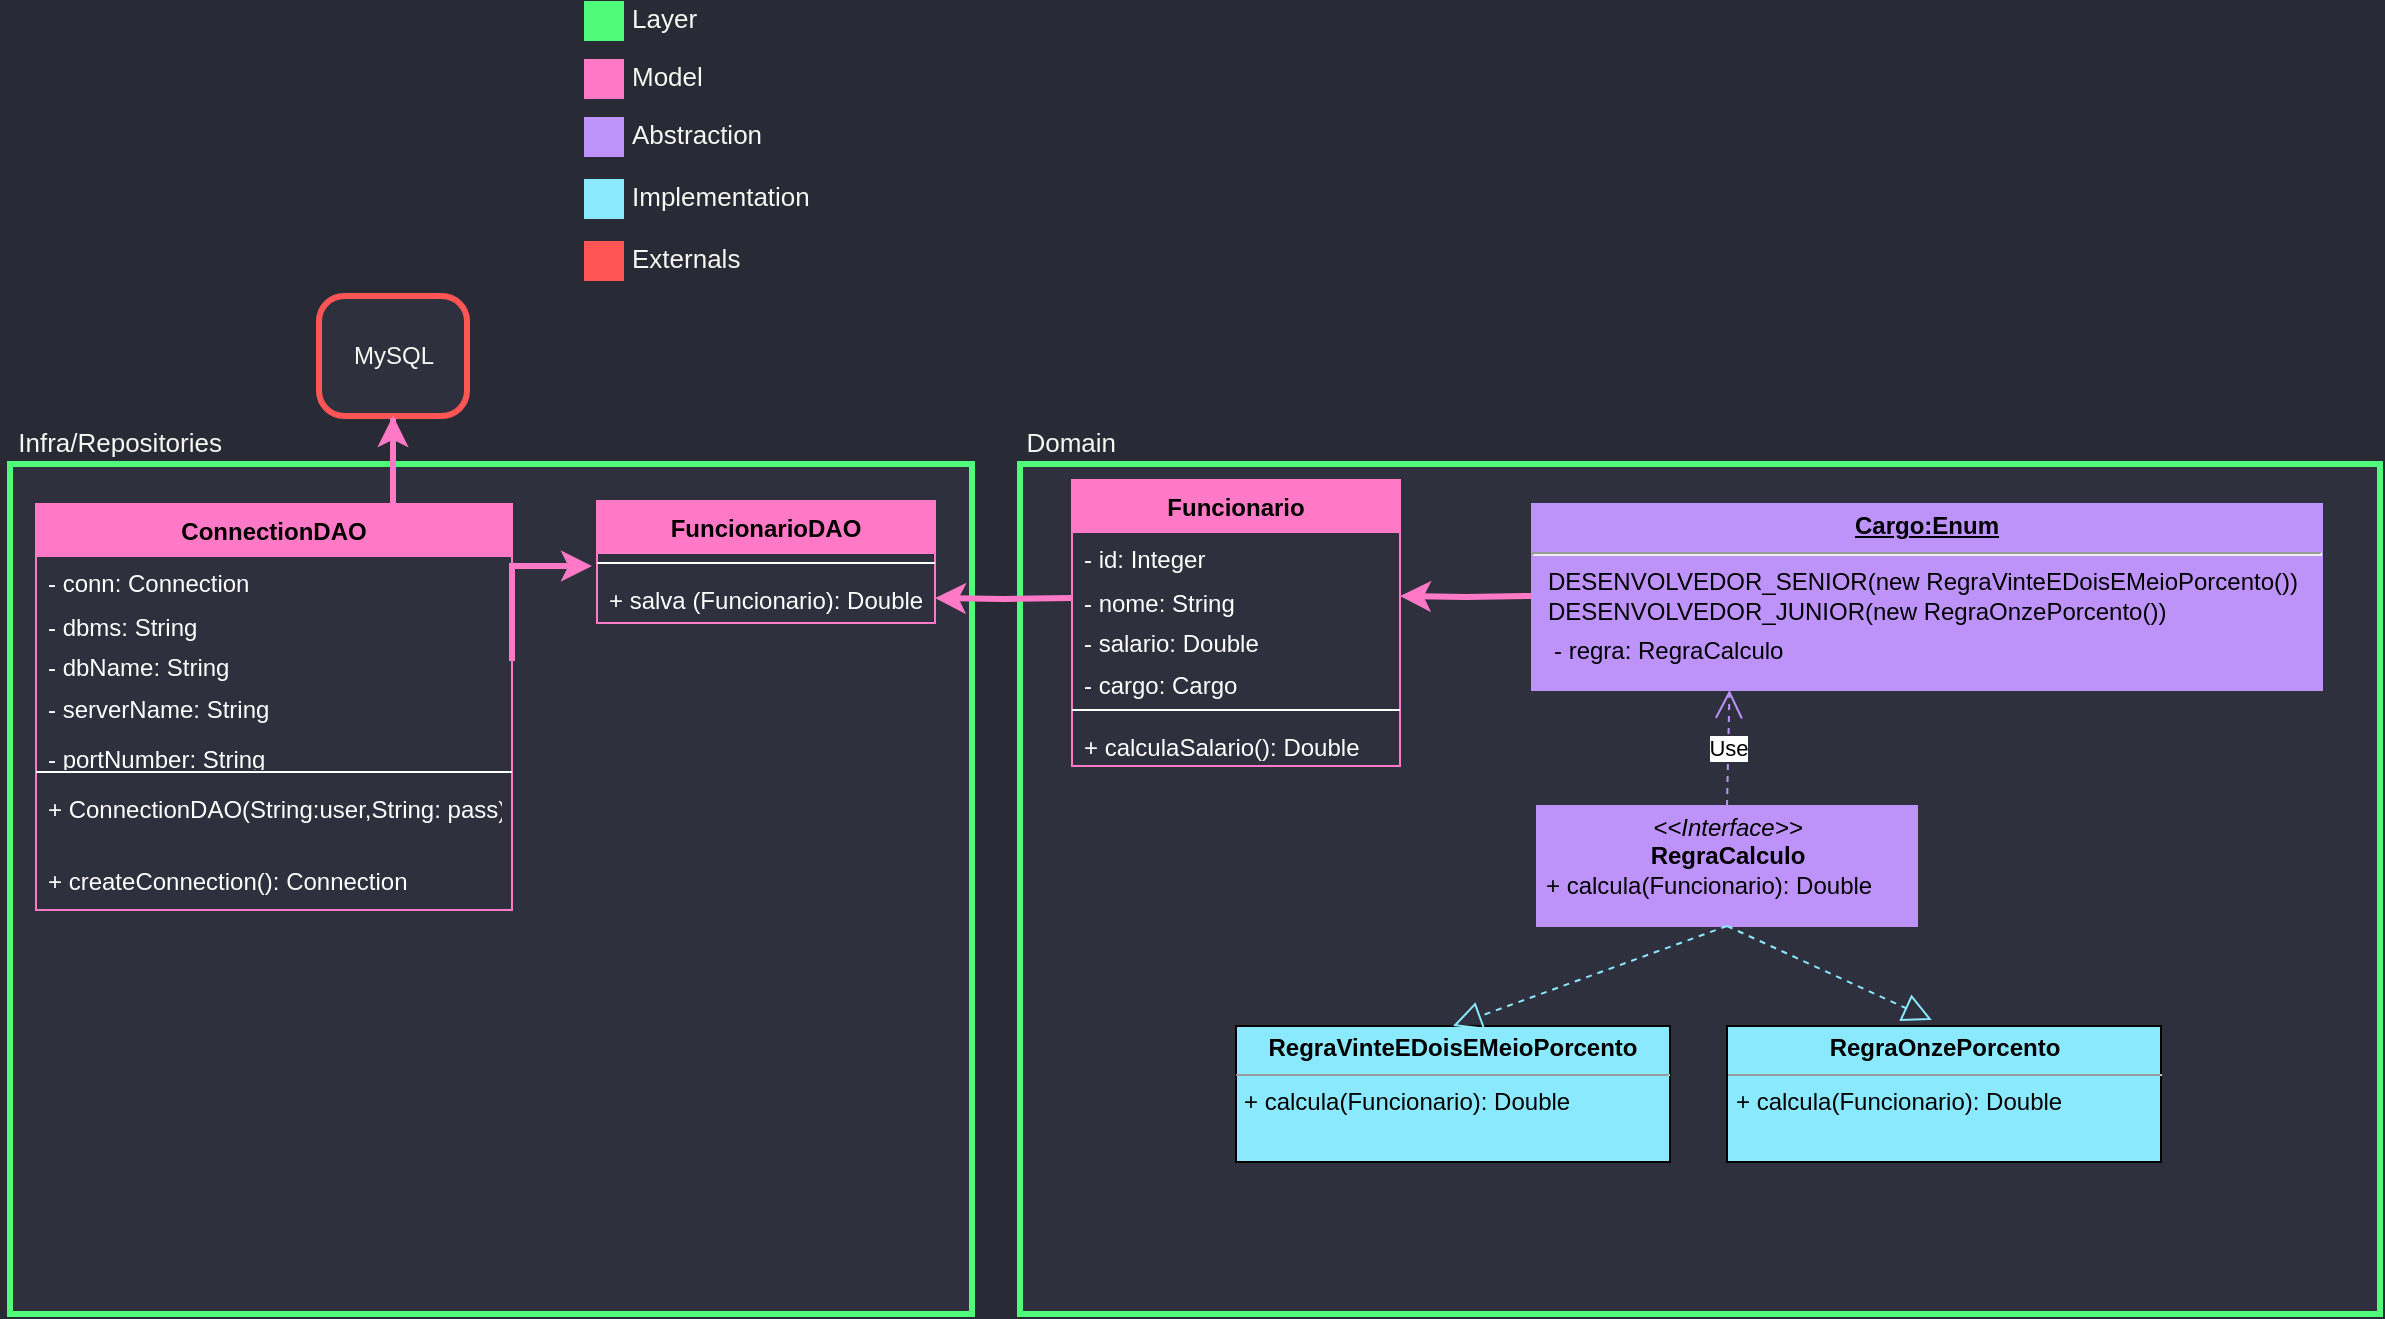 <mxfile version="12.2.4" pages="1"><diagram id="xk0LYboaFIT9QmwzVqD-" name="Page-1"><mxGraphModel dx="1989" dy="1162" grid="0" gridSize="10" guides="1" tooltips="1" connect="1" arrows="1" fold="1" page="0" pageScale="1" pageWidth="827" pageHeight="1169" background="#282A36" math="0" shadow="0"><root><mxCell id="0"/><mxCell id="1" parent="0"/><mxCell id="69" value="" style="rounded=0;whiteSpace=wrap;html=1;strokeColor=none;strokeWidth=3;fillColor=#FF79C6;fontSize=13;fontColor=#F8F8F2;align=right;" parent="1" vertex="1"><mxGeometry x="-473" y="-136.5" width="20" height="20" as="geometry"/></mxCell><mxCell id="70" value="Model" style="text;html=1;resizable=0;points=[];autosize=1;align=left;verticalAlign=middle;spacingTop=-4;fontSize=13;fontColor=#F8F8F2;" parent="1" vertex="1"><mxGeometry x="-451" y="-134.5" width="45" height="16" as="geometry"/></mxCell><mxCell id="71" value="" style="rounded=0;whiteSpace=wrap;html=1;strokeColor=none;strokeWidth=3;fillColor=#BD93F9;fontSize=13;fontColor=#F8F8F2;align=right;" parent="1" vertex="1"><mxGeometry x="-473" y="-107.5" width="20" height="20" as="geometry"/></mxCell><mxCell id="72" value="Abstraction" style="text;html=1;resizable=0;points=[];autosize=1;align=left;verticalAlign=middle;spacingTop=-4;fontSize=13;fontColor=#F8F8F2;" parent="1" vertex="1"><mxGeometry x="-451" y="-105.5" width="75" height="16" as="geometry"/></mxCell><mxCell id="73" value="" style="rounded=0;whiteSpace=wrap;html=1;strokeColor=none;strokeWidth=3;fillColor=#8BE9FD;fontSize=13;fontColor=#F8F8F2;align=right;" parent="1" vertex="1"><mxGeometry x="-473" y="-76.5" width="20" height="20" as="geometry"/></mxCell><mxCell id="74" value="Implementation" style="text;html=1;resizable=0;points=[];autosize=1;align=left;verticalAlign=middle;spacingTop=-4;fontSize=13;fontColor=#F8F8F2;" parent="1" vertex="1"><mxGeometry x="-451" y="-74.5" width="99" height="16" as="geometry"/></mxCell><mxCell id="75" value="" style="rounded=0;whiteSpace=wrap;html=1;strokeColor=none;strokeWidth=3;fillColor=#50FA7B;fontSize=13;fontColor=#F8F8F2;align=right;" parent="1" vertex="1"><mxGeometry x="-473" y="-165.5" width="20" height="20" as="geometry"/></mxCell><mxCell id="76" value="Layer" style="text;html=1;resizable=0;points=[];autosize=1;align=left;verticalAlign=middle;spacingTop=-4;fontSize=13;fontColor=#F8F8F2;" parent="1" vertex="1"><mxGeometry x="-451" y="-163.5" width="43" height="16" as="geometry"/></mxCell><mxCell id="113" value="" style="rounded=0;whiteSpace=wrap;html=1;strokeColor=none;strokeWidth=3;fillColor=#FF5555;fontSize=13;fontColor=#F8F8F2;align=right;" parent="1" vertex="1"><mxGeometry x="-473" y="-45.5" width="20" height="20" as="geometry"/></mxCell><mxCell id="114" value="Externals" style="text;html=1;resizable=0;points=[];autosize=1;align=left;verticalAlign=middle;spacingTop=-4;fontSize=13;fontColor=#F8F8F2;" parent="1" vertex="1"><mxGeometry x="-451" y="-43.5" width="64" height="16" as="geometry"/></mxCell><mxCell id="153" style="edgeStyle=orthogonalEdgeStyle;rounded=0;orthogonalLoop=1;jettySize=auto;html=1;exitX=0;exitY=0.5;exitDx=0;exitDy=0;entryX=1;entryY=0.5;entryDx=0;entryDy=0;fontSize=13;fontColor=#F8F8F2;strokeWidth=2;strokeColor=#BD93F9;" parent="1" edge="1"><mxGeometry relative="1" as="geometry"><mxPoint x="-102" y="213" as="targetPoint"/></mxGeometry></mxCell><mxCell id="154" style="edgeStyle=orthogonalEdgeStyle;rounded=0;orthogonalLoop=1;jettySize=auto;html=1;exitX=1;exitY=0.5;exitDx=0;exitDy=0;entryX=0;entryY=0.5;entryDx=0;entryDy=0;strokeColor=#BD93F9;strokeWidth=2;fontSize=13;fontColor=#F8F8F2;" parent="1" edge="1"><mxGeometry relative="1" as="geometry"><mxPoint x="94" y="213" as="sourcePoint"/></mxGeometry></mxCell><mxCell id="190" value="" style="rounded=0;whiteSpace=wrap;html=1;strokeColor=#50FA7B;strokeWidth=3;fillColor=#2E303D;fontColor=#F8F8F2;" parent="1" vertex="1"><mxGeometry x="-255" y="66" width="680" height="425" as="geometry"/></mxCell><mxCell id="191" value="Domain" style="text;html=1;resizable=0;points=[];autosize=1;align=right;verticalAlign=bottom;spacingTop=-4;fontColor=#F8F8F2;fontSize=13;" parent="1" vertex="1"><mxGeometry x="-261.5" y="50" width="55" height="16" as="geometry"/></mxCell><mxCell id="211" value="Funcionario" style="swimlane;fontStyle=1;align=center;verticalAlign=top;childLayout=stackLayout;horizontal=1;startSize=26;horizontalStack=0;resizeParent=1;resizeParentMax=0;resizeLast=0;collapsible=1;marginBottom=0;strokeColor=#FF79C6;fillColor=#FF79C6;" parent="1" vertex="1"><mxGeometry x="-229" y="74" width="164" height="143" as="geometry"/></mxCell><mxCell id="212" value="- id: Integer" style="text;strokeColor=none;fillColor=none;align=left;verticalAlign=top;spacingLeft=4;spacingRight=4;overflow=hidden;rotatable=0;points=[[0,0.5],[1,0.5]];portConstraint=eastwest;fontStyle=0;fontColor=#FFFFFF;" parent="211" vertex="1"><mxGeometry y="26" width="164" height="22" as="geometry"/></mxCell><mxCell id="216" value="- nome: String" style="text;strokeColor=none;fillColor=none;align=left;verticalAlign=top;spacingLeft=4;spacingRight=4;overflow=hidden;rotatable=0;points=[[0,0.5],[1,0.5]];portConstraint=eastwest;fontStyle=0;fontColor=#FFFFFF;" parent="211" vertex="1"><mxGeometry y="48" width="164" height="20" as="geometry"/></mxCell><mxCell id="217" value="- salario: Double" style="text;strokeColor=none;fillColor=none;align=left;verticalAlign=top;spacingLeft=4;spacingRight=4;overflow=hidden;rotatable=0;points=[[0,0.5],[1,0.5]];portConstraint=eastwest;fontColor=#FFFFFF;" parent="211" vertex="1"><mxGeometry y="68" width="164" height="21" as="geometry"/></mxCell><mxCell id="218" value="- cargo: Cargo" style="text;strokeColor=none;fillColor=none;align=left;verticalAlign=top;spacingLeft=4;spacingRight=4;overflow=hidden;rotatable=0;points=[[0,0.5],[1,0.5]];portConstraint=eastwest;fontColor=#FFFFFF;" parent="211" vertex="1"><mxGeometry y="89" width="164" height="21" as="geometry"/></mxCell><mxCell id="213" value="" style="line;strokeWidth=1;fillColor=none;align=left;verticalAlign=middle;spacingTop=-1;spacingLeft=3;spacingRight=3;rotatable=0;labelPosition=right;points=[];portConstraint=eastwest;strokeColor=#FFFFFF;" parent="211" vertex="1"><mxGeometry y="110" width="164" height="10" as="geometry"/></mxCell><mxCell id="219" value="+ calculaSalario(): Double" style="text;strokeColor=none;fillColor=none;align=left;verticalAlign=top;spacingLeft=4;spacingRight=4;overflow=hidden;rotatable=0;points=[[0,0.5],[1,0.5]];portConstraint=eastwest;fontColor=#FFFFFF;" parent="211" vertex="1"><mxGeometry y="120" width="164" height="23" as="geometry"/></mxCell><mxCell id="227" value="&lt;p style=&quot;margin: 0px ; margin-top: 4px ; text-align: center ; text-decoration: underline&quot;&gt;&lt;b&gt;Cargo:Enum&lt;/b&gt;&lt;/p&gt;&lt;hr&gt;&lt;p style=&quot;margin: 0px ; margin-left: 8px&quot;&gt;DESENVOLVEDOR_SENIOR(new RegraVinteEDoisEMeioPorcento())&lt;br&gt;DESENVOLVEDOR_JUNIOR(new RegraOnzePorcento())&lt;br&gt;&lt;br&gt;&lt;/p&gt;" style="verticalAlign=top;align=left;overflow=fill;fontSize=12;fontFamily=Helvetica;html=1;strokeColor=#BD93F9;fillColor=#BD93F9;" parent="1" vertex="1"><mxGeometry x="1" y="86" width="395" height="93" as="geometry"/></mxCell><mxCell id="228" value="- regra: RegraCalculo" style="text;strokeColor=none;fillColor=none;align=left;verticalAlign=top;spacingLeft=4;spacingRight=4;overflow=hidden;rotatable=0;points=[[0,0.5],[1,0.5]];portConstraint=eastwest;fontColor=#000000;" parent="1" vertex="1"><mxGeometry x="6" y="145.5" width="164" height="21" as="geometry"/></mxCell><mxCell id="229" value="&lt;p style=&quot;margin: 0px ; margin-top: 4px ; text-align: center&quot;&gt;&lt;i&gt;&amp;lt;&amp;lt;Interface&amp;gt;&amp;gt;&lt;/i&gt;&lt;br&gt;&lt;b&gt;RegraCalculo&lt;/b&gt;&lt;/p&gt;&lt;p style=&quot;margin: 0px ; margin-left: 4px&quot;&gt;&lt;/p&gt;&lt;p style=&quot;margin: 0px ; margin-left: 4px&quot;&gt;+ calcula(Funcionario): Double&lt;br&gt;&lt;br&gt;&lt;/p&gt;" style="verticalAlign=top;align=left;overflow=fill;fontSize=12;fontFamily=Helvetica;html=1;strokeColor=#BD93F9;fillColor=#BD93F9;" parent="1" vertex="1"><mxGeometry x="3.5" y="237" width="190" height="60" as="geometry"/></mxCell><mxCell id="234" style="edgeStyle=orthogonalEdgeStyle;rounded=0;orthogonalLoop=1;jettySize=auto;html=1;entryX=1;entryY=0.5;entryDx=0;entryDy=0;strokeColor=#FF79C6;strokeWidth=3;" parent="1" target="216" edge="1"><mxGeometry relative="1" as="geometry"><mxPoint x="1" y="132" as="sourcePoint"/><mxPoint x="19" y="47" as="targetPoint"/><Array as="points"/></mxGeometry></mxCell><mxCell id="235" value="&lt;p style=&quot;margin: 0px ; margin-top: 4px ; text-align: center&quot;&gt;&lt;span style=&quot;text-align: left&quot;&gt;&lt;b&gt;RegraVinteEDoisEMeioPorcento&lt;/b&gt;&lt;/span&gt;&lt;br&gt;&lt;/p&gt;&lt;hr size=&quot;1&quot;&gt;&lt;p style=&quot;margin: 0px ; margin-left: 4px&quot;&gt;+ calcula(Funcionario): Double&lt;/p&gt;" style="verticalAlign=top;align=left;overflow=fill;fontSize=12;fontFamily=Helvetica;html=1;fillColor=#8BE9FD;" parent="1" vertex="1"><mxGeometry x="-147" y="347" width="217" height="68" as="geometry"/></mxCell><mxCell id="236" value="&lt;p style=&quot;margin: 0px ; margin-top: 4px ; text-align: center&quot;&gt;&lt;span style=&quot;text-align: left&quot;&gt;&lt;b&gt;RegraOnzePorcento&lt;/b&gt;&lt;/span&gt;&lt;br&gt;&lt;/p&gt;&lt;hr size=&quot;1&quot;&gt;&lt;p style=&quot;margin: 0px ; margin-left: 4px&quot;&gt;+ calcula(Funcionario): Double&lt;/p&gt;" style="verticalAlign=top;align=left;overflow=fill;fontSize=12;fontFamily=Helvetica;html=1;fillColor=#8BE9FD;" parent="1" vertex="1"><mxGeometry x="98.5" y="347" width="217" height="68" as="geometry"/></mxCell><mxCell id="237" value="Use" style="endArrow=open;endSize=12;dashed=1;html=1;exitX=0.5;exitY=0;exitDx=0;exitDy=0;entryX=0.25;entryY=1;entryDx=0;entryDy=0;strokeColor=#BD93F9;" parent="1" source="229" target="227" edge="1"><mxGeometry width="160" relative="1" as="geometry"><mxPoint x="-395" y="557" as="sourcePoint"/><mxPoint x="-235" y="557" as="targetPoint"/></mxGeometry></mxCell><mxCell id="238" value="" style="endArrow=block;dashed=1;endFill=0;endSize=12;html=1;strokeColor=#8BE9FD;exitX=0.5;exitY=1;exitDx=0;exitDy=0;entryX=0.5;entryY=0;entryDx=0;entryDy=0;" parent="1" source="229" target="235" edge="1"><mxGeometry width="160" relative="1" as="geometry"><mxPoint x="-395" y="557" as="sourcePoint"/><mxPoint x="-235" y="557" as="targetPoint"/></mxGeometry></mxCell><mxCell id="239" value="" style="endArrow=block;dashed=1;endFill=0;endSize=12;html=1;strokeColor=#8BE9FD;exitX=0.5;exitY=1;exitDx=0;exitDy=0;entryX=0.472;entryY=-0.044;entryDx=0;entryDy=0;entryPerimeter=0;" parent="1" source="229" target="236" edge="1"><mxGeometry width="160" relative="1" as="geometry"><mxPoint x="-395" y="513" as="sourcePoint"/><mxPoint x="-235" y="513" as="targetPoint"/></mxGeometry></mxCell><mxCell id="240" value="" style="rounded=0;whiteSpace=wrap;html=1;strokeColor=#50FA7B;strokeWidth=3;fillColor=#2E303D;fontColor=#F8F8F2;" parent="1" vertex="1"><mxGeometry x="-760" y="66" width="481" height="425" as="geometry"/></mxCell><mxCell id="241" value="Infra/Repositories" style="text;html=1;resizable=0;points=[];autosize=1;align=right;verticalAlign=bottom;spacingTop=-4;fontColor=#F8F8F2;fontSize=13;" parent="1" vertex="1"><mxGeometry x="-765" y="50" width="112" height="16" as="geometry"/></mxCell><mxCell id="242" value="ConnectionDAO" style="swimlane;fontStyle=1;align=center;verticalAlign=top;childLayout=stackLayout;horizontal=1;startSize=26;horizontalStack=0;resizeParent=1;resizeParentMax=0;resizeLast=0;collapsible=1;marginBottom=0;strokeColor=#FF79C6;fillColor=#FF79C6;" parent="1" vertex="1"><mxGeometry x="-747" y="86" width="238" height="203" as="geometry"/></mxCell><mxCell id="243" value="- conn: Connection" style="text;strokeColor=none;fillColor=none;align=left;verticalAlign=top;spacingLeft=4;spacingRight=4;overflow=hidden;rotatable=0;points=[[0,0.5],[1,0.5]];portConstraint=eastwest;fontStyle=0;fontColor=#FFFFFF;" parent="242" vertex="1"><mxGeometry y="26" width="238" height="22" as="geometry"/></mxCell><mxCell id="244" value="- dbms: String" style="text;strokeColor=none;fillColor=none;align=left;verticalAlign=top;spacingLeft=4;spacingRight=4;overflow=hidden;rotatable=0;points=[[0,0.5],[1,0.5]];portConstraint=eastwest;fontStyle=0;fontColor=#FFFFFF;" parent="242" vertex="1"><mxGeometry y="48" width="238" height="20" as="geometry"/></mxCell><mxCell id="245" value="- dbName: String" style="text;strokeColor=none;fillColor=none;align=left;verticalAlign=top;spacingLeft=4;spacingRight=4;overflow=hidden;rotatable=0;points=[[0,0.5],[1,0.5]];portConstraint=eastwest;fontColor=#FFFFFF;" parent="242" vertex="1"><mxGeometry y="68" width="238" height="21" as="geometry"/></mxCell><mxCell id="246" value="- serverName: String" style="text;strokeColor=none;fillColor=none;align=left;verticalAlign=top;spacingLeft=4;spacingRight=4;overflow=hidden;rotatable=0;points=[[0,0.5],[1,0.5]];portConstraint=eastwest;fontColor=#FFFFFF;" parent="242" vertex="1"><mxGeometry y="89" width="238" height="25" as="geometry"/></mxCell><mxCell id="249" value="- portNumber: String" style="text;strokeColor=none;fillColor=none;align=left;verticalAlign=top;spacingLeft=4;spacingRight=4;overflow=hidden;rotatable=0;points=[[0,0.5],[1,0.5]];portConstraint=eastwest;fontColor=#FFFFFF;" parent="242" vertex="1"><mxGeometry y="114" width="238" height="15" as="geometry"/></mxCell><mxCell id="247" value="" style="line;strokeWidth=1;fillColor=none;align=left;verticalAlign=middle;spacingTop=-1;spacingLeft=3;spacingRight=3;rotatable=0;labelPosition=right;points=[];portConstraint=eastwest;strokeColor=#FFFFFF;" parent="242" vertex="1"><mxGeometry y="129" width="238" height="10" as="geometry"/></mxCell><mxCell id="248" value="+ ConnectionDAO(String:user,String: pass)" style="text;strokeColor=none;fillColor=none;align=left;verticalAlign=top;spacingLeft=4;spacingRight=4;overflow=hidden;rotatable=0;points=[[0,0.5],[1,0.5]];portConstraint=eastwest;fontColor=#FFFFFF;" parent="242" vertex="1"><mxGeometry y="139" width="238" height="36" as="geometry"/></mxCell><mxCell id="250" value="+ createConnection(): Connection" style="text;strokeColor=none;fillColor=none;align=left;verticalAlign=top;spacingLeft=4;spacingRight=4;overflow=hidden;rotatable=0;points=[[0,0.5],[1,0.5]];portConstraint=eastwest;fontColor=#FFFFFF;" parent="242" vertex="1"><mxGeometry y="175" width="238" height="28" as="geometry"/></mxCell><mxCell id="251" value="MySQL" style="rounded=1;whiteSpace=wrap;html=1;strokeColor=#FF5555;fillColor=#2E303D;strokeWidth=3;fontColor=#F8F8F2;arcSize=21;" parent="1" vertex="1"><mxGeometry x="-605.5" y="-18" width="74" height="60" as="geometry"/></mxCell><mxCell id="252" style="edgeStyle=orthogonalEdgeStyle;rounded=0;orthogonalLoop=1;jettySize=auto;html=1;exitX=0.75;exitY=0;exitDx=0;exitDy=0;entryX=0.5;entryY=1;entryDx=0;entryDy=0;strokeColor=#FF79C6;strokeWidth=3;" parent="1" source="242" target="251" edge="1"><mxGeometry relative="1" as="geometry"><mxPoint x="13" y="94" as="sourcePoint"/><mxPoint x="13" y="47" as="targetPoint"/><Array as="points"><mxPoint x="-568" y="43"/></Array></mxGeometry></mxCell><mxCell id="253" value="FuncionarioDAO" style="swimlane;fontStyle=1;align=center;verticalAlign=top;childLayout=stackLayout;horizontal=1;startSize=26;horizontalStack=0;resizeParent=1;resizeParentMax=0;resizeLast=0;collapsible=1;marginBottom=0;strokeColor=#FF79C6;fillColor=#FF79C6;" parent="1" vertex="1"><mxGeometry x="-466.5" y="84.5" width="169" height="61" as="geometry"/></mxCell><mxCell id="258" value="" style="line;strokeWidth=1;fillColor=none;align=left;verticalAlign=middle;spacingTop=-1;spacingLeft=3;spacingRight=3;rotatable=0;labelPosition=right;points=[];portConstraint=eastwest;strokeColor=#FFFFFF;" parent="253" vertex="1"><mxGeometry y="26" width="169" height="10" as="geometry"/></mxCell><mxCell id="259" value="+ salva (Funcionario): Double" style="text;strokeColor=none;fillColor=none;align=left;verticalAlign=top;spacingLeft=4;spacingRight=4;overflow=hidden;rotatable=0;points=[[0,0.5],[1,0.5]];portConstraint=eastwest;fontColor=#FFFFFF;" parent="253" vertex="1"><mxGeometry y="36" width="169" height="25" as="geometry"/></mxCell><mxCell id="262" style="edgeStyle=orthogonalEdgeStyle;rounded=0;orthogonalLoop=1;jettySize=auto;html=1;strokeColor=#FF79C6;strokeWidth=3;entryX=1;entryY=0.5;entryDx=0;entryDy=0;" parent="1" target="259" edge="1"><mxGeometry relative="1" as="geometry"><mxPoint x="-229" y="133" as="sourcePoint"/><mxPoint x="-55" y="142" as="targetPoint"/><Array as="points"/></mxGeometry></mxCell><mxCell id="264" style="edgeStyle=orthogonalEdgeStyle;rounded=0;orthogonalLoop=1;jettySize=auto;html=1;exitX=1;exitY=0.5;exitDx=0;exitDy=0;entryX=-0.015;entryY=-0.14;entryDx=0;entryDy=0;strokeColor=#FF79C6;strokeWidth=3;entryPerimeter=0;" parent="1" source="245" target="259" edge="1"><mxGeometry relative="1" as="geometry"><mxPoint x="-558" y="96" as="sourcePoint"/><mxPoint x="-558" y="52" as="targetPoint"/><Array as="points"><mxPoint x="-509" y="117"/></Array></mxGeometry></mxCell></root></mxGraphModel></diagram></mxfile>